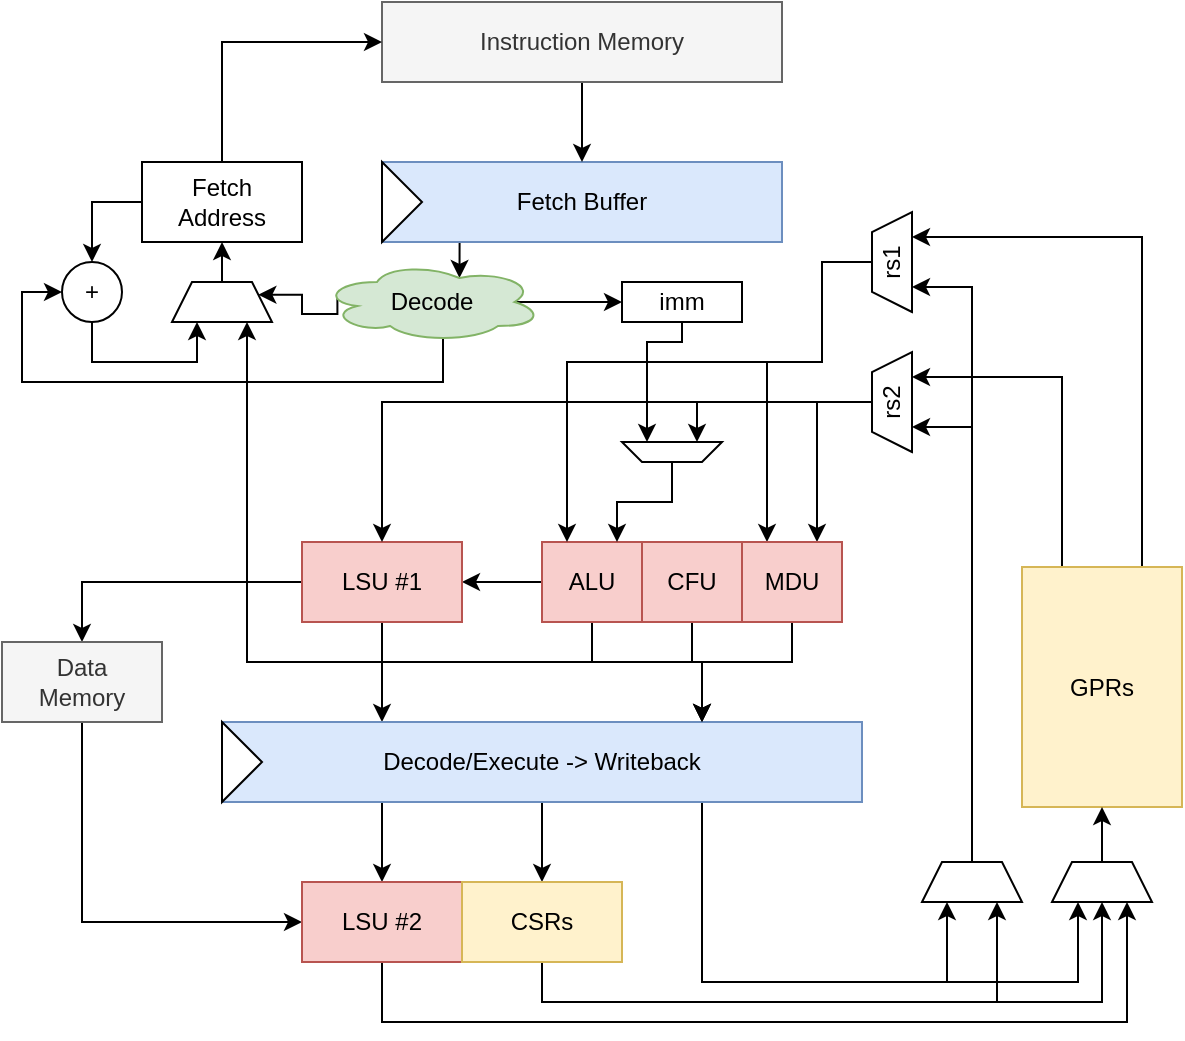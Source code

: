 <mxfile version="12.9.3" type="device"><diagram id="DWjMYuwy6gf_tgfMqih_" name="Page-1"><mxGraphModel dx="981" dy="569" grid="1" gridSize="10" guides="1" tooltips="1" connect="1" arrows="1" fold="1" page="1" pageScale="1" pageWidth="827" pageHeight="1169" math="0" shadow="0"><root><mxCell id="0"/><mxCell id="1" parent="0"/><mxCell id="CcxLnYQukJP2bd6Z-33q-19" style="edgeStyle=orthogonalEdgeStyle;rounded=0;orthogonalLoop=1;jettySize=auto;html=1;exitX=0.25;exitY=1;exitDx=0;exitDy=0;entryX=0.625;entryY=0.2;entryDx=0;entryDy=0;entryPerimeter=0;" parent="1" source="DYvt_DoqvT1Sjwncr5lH-1" target="CcxLnYQukJP2bd6Z-33q-10" edge="1"><mxGeometry relative="1" as="geometry"/></mxCell><mxCell id="DYvt_DoqvT1Sjwncr5lH-1" value="Fetch Buffer" style="rounded=0;whiteSpace=wrap;html=1;fillColor=#dae8fc;strokeColor=#6c8ebf;" parent="1" vertex="1"><mxGeometry x="320" y="120" width="200" height="40" as="geometry"/></mxCell><mxCell id="DYvt_DoqvT1Sjwncr5lH-5" style="edgeStyle=orthogonalEdgeStyle;rounded=0;orthogonalLoop=1;jettySize=auto;html=1;exitX=0.5;exitY=1;exitDx=0;exitDy=0;entryX=0.5;entryY=0;entryDx=0;entryDy=0;" parent="1" source="DYvt_DoqvT1Sjwncr5lH-2" target="DYvt_DoqvT1Sjwncr5lH-1" edge="1"><mxGeometry relative="1" as="geometry"/></mxCell><mxCell id="DYvt_DoqvT1Sjwncr5lH-2" value="Instruction Memory" style="rounded=0;whiteSpace=wrap;html=1;fillColor=#f5f5f5;strokeColor=#666666;fontColor=#333333;" parent="1" vertex="1"><mxGeometry x="320" y="40" width="200" height="40" as="geometry"/></mxCell><mxCell id="DYvt_DoqvT1Sjwncr5lH-4" style="edgeStyle=orthogonalEdgeStyle;rounded=0;orthogonalLoop=1;jettySize=auto;html=1;exitX=0.5;exitY=0;exitDx=0;exitDy=0;entryX=0;entryY=0.5;entryDx=0;entryDy=0;" parent="1" source="DYvt_DoqvT1Sjwncr5lH-3" target="DYvt_DoqvT1Sjwncr5lH-2" edge="1"><mxGeometry relative="1" as="geometry"/></mxCell><mxCell id="CcxLnYQukJP2bd6Z-33q-51" style="edgeStyle=orthogonalEdgeStyle;rounded=0;orthogonalLoop=1;jettySize=auto;html=1;exitX=0;exitY=0.5;exitDx=0;exitDy=0;entryX=0.5;entryY=0;entryDx=0;entryDy=0;" parent="1" source="DYvt_DoqvT1Sjwncr5lH-3" target="CcxLnYQukJP2bd6Z-33q-50" edge="1"><mxGeometry relative="1" as="geometry"/></mxCell><mxCell id="DYvt_DoqvT1Sjwncr5lH-3" value="Fetch&lt;br&gt;Address" style="rounded=0;whiteSpace=wrap;html=1;" parent="1" vertex="1"><mxGeometry x="200" y="120" width="80" height="40" as="geometry"/></mxCell><mxCell id="CcxLnYQukJP2bd6Z-33q-29" style="edgeStyle=orthogonalEdgeStyle;rounded=0;orthogonalLoop=1;jettySize=auto;html=1;exitX=0.5;exitY=1;exitDx=0;exitDy=0;entryX=0.75;entryY=0;entryDx=0;entryDy=0;" parent="1" source="CcxLnYQukJP2bd6Z-33q-1" target="CcxLnYQukJP2bd6Z-33q-22" edge="1"><mxGeometry relative="1" as="geometry"><Array as="points"><mxPoint x="425" y="370"/><mxPoint x="480" y="370"/></Array></mxGeometry></mxCell><mxCell id="CcxLnYQukJP2bd6Z-33q-54" style="edgeStyle=orthogonalEdgeStyle;rounded=0;orthogonalLoop=1;jettySize=auto;html=1;exitX=0.5;exitY=1;exitDx=0;exitDy=0;entryX=0.75;entryY=1;entryDx=0;entryDy=0;" parent="1" source="CcxLnYQukJP2bd6Z-33q-1" target="CcxLnYQukJP2bd6Z-33q-46" edge="1"><mxGeometry relative="1" as="geometry"/></mxCell><mxCell id="B0rn6lUvPJTINjVCSd-M-13" style="edgeStyle=orthogonalEdgeStyle;rounded=0;orthogonalLoop=1;jettySize=auto;html=1;exitX=0;exitY=0.5;exitDx=0;exitDy=0;entryX=1;entryY=0.5;entryDx=0;entryDy=0;" edge="1" parent="1" source="CcxLnYQukJP2bd6Z-33q-1" target="CcxLnYQukJP2bd6Z-33q-2"><mxGeometry relative="1" as="geometry"/></mxCell><mxCell id="CcxLnYQukJP2bd6Z-33q-1" value="ALU" style="rounded=0;whiteSpace=wrap;html=1;fillColor=#f8cecc;strokeColor=#b85450;" parent="1" vertex="1"><mxGeometry x="400" y="310" width="50" height="40" as="geometry"/></mxCell><mxCell id="CcxLnYQukJP2bd6Z-33q-4" style="edgeStyle=orthogonalEdgeStyle;rounded=0;orthogonalLoop=1;jettySize=auto;html=1;exitX=0;exitY=0.5;exitDx=0;exitDy=0;" parent="1" source="CcxLnYQukJP2bd6Z-33q-2" target="CcxLnYQukJP2bd6Z-33q-3" edge="1"><mxGeometry relative="1" as="geometry"/></mxCell><mxCell id="CcxLnYQukJP2bd6Z-33q-28" style="edgeStyle=orthogonalEdgeStyle;rounded=0;orthogonalLoop=1;jettySize=auto;html=1;exitX=0.5;exitY=1;exitDx=0;exitDy=0;entryX=0.25;entryY=0;entryDx=0;entryDy=0;" parent="1" source="CcxLnYQukJP2bd6Z-33q-2" target="CcxLnYQukJP2bd6Z-33q-22" edge="1"><mxGeometry relative="1" as="geometry"/></mxCell><mxCell id="CcxLnYQukJP2bd6Z-33q-2" value="LSU #1" style="rounded=0;whiteSpace=wrap;html=1;fillColor=#f8cecc;strokeColor=#b85450;" parent="1" vertex="1"><mxGeometry x="280" y="310" width="80" height="40" as="geometry"/></mxCell><mxCell id="CcxLnYQukJP2bd6Z-33q-26" style="edgeStyle=orthogonalEdgeStyle;rounded=0;orthogonalLoop=1;jettySize=auto;html=1;exitX=0.5;exitY=1;exitDx=0;exitDy=0;entryX=0;entryY=0.5;entryDx=0;entryDy=0;" parent="1" source="CcxLnYQukJP2bd6Z-33q-3" target="CcxLnYQukJP2bd6Z-33q-25" edge="1"><mxGeometry relative="1" as="geometry"/></mxCell><mxCell id="CcxLnYQukJP2bd6Z-33q-3" value="Data&lt;br&gt;Memory" style="rounded=0;whiteSpace=wrap;html=1;fillColor=#f5f5f5;strokeColor=#666666;fontColor=#333333;" parent="1" vertex="1"><mxGeometry x="130" y="360" width="80" height="40" as="geometry"/></mxCell><mxCell id="CcxLnYQukJP2bd6Z-33q-8" style="edgeStyle=orthogonalEdgeStyle;rounded=0;orthogonalLoop=1;jettySize=auto;html=1;exitX=0.25;exitY=0;exitDx=0;exitDy=0;entryX=0.75;entryY=1;entryDx=0;entryDy=0;" parent="1" source="CcxLnYQukJP2bd6Z-33q-5" target="CcxLnYQukJP2bd6Z-33q-7" edge="1"><mxGeometry relative="1" as="geometry"/></mxCell><mxCell id="CcxLnYQukJP2bd6Z-33q-9" style="edgeStyle=orthogonalEdgeStyle;rounded=0;orthogonalLoop=1;jettySize=auto;html=1;exitX=0.75;exitY=0;exitDx=0;exitDy=0;entryX=0.75;entryY=1;entryDx=0;entryDy=0;" parent="1" source="CcxLnYQukJP2bd6Z-33q-5" target="CcxLnYQukJP2bd6Z-33q-6" edge="1"><mxGeometry relative="1" as="geometry"/></mxCell><mxCell id="CcxLnYQukJP2bd6Z-33q-5" value="GPRs" style="rounded=0;whiteSpace=wrap;html=1;fillColor=#fff2cc;strokeColor=#d6b656;" parent="1" vertex="1"><mxGeometry x="640" y="322.5" width="80" height="120" as="geometry"/></mxCell><mxCell id="CcxLnYQukJP2bd6Z-33q-12" style="edgeStyle=orthogonalEdgeStyle;rounded=0;orthogonalLoop=1;jettySize=auto;html=1;exitX=0.5;exitY=0;exitDx=0;exitDy=0;entryX=0.25;entryY=0;entryDx=0;entryDy=0;" parent="1" source="CcxLnYQukJP2bd6Z-33q-6" target="CcxLnYQukJP2bd6Z-33q-1" edge="1"><mxGeometry relative="1" as="geometry"><Array as="points"><mxPoint x="540" y="170"/><mxPoint x="540" y="220"/><mxPoint x="413" y="220"/></Array></mxGeometry></mxCell><mxCell id="B0rn6lUvPJTINjVCSd-M-7" style="edgeStyle=orthogonalEdgeStyle;rounded=0;orthogonalLoop=1;jettySize=auto;html=1;exitX=0.5;exitY=0;exitDx=0;exitDy=0;entryX=0.25;entryY=0;entryDx=0;entryDy=0;" edge="1" parent="1" source="CcxLnYQukJP2bd6Z-33q-6" target="B0rn6lUvPJTINjVCSd-M-1"><mxGeometry relative="1" as="geometry"><Array as="points"><mxPoint x="540" y="170"/><mxPoint x="540" y="220"/><mxPoint x="513" y="220"/></Array></mxGeometry></mxCell><mxCell id="CcxLnYQukJP2bd6Z-33q-6" value="rs1" style="shape=trapezoid;perimeter=trapezoidPerimeter;whiteSpace=wrap;html=1;rotation=-90;" parent="1" vertex="1"><mxGeometry x="550" y="160" width="50" height="20" as="geometry"/></mxCell><mxCell id="CcxLnYQukJP2bd6Z-33q-17" style="edgeStyle=orthogonalEdgeStyle;rounded=0;orthogonalLoop=1;jettySize=auto;html=1;exitX=0.5;exitY=0;exitDx=0;exitDy=0;entryX=0.25;entryY=1;entryDx=0;entryDy=0;" parent="1" source="CcxLnYQukJP2bd6Z-33q-7" target="CcxLnYQukJP2bd6Z-33q-13" edge="1"><mxGeometry relative="1" as="geometry"><Array as="points"><mxPoint x="478" y="240"/></Array></mxGeometry></mxCell><mxCell id="B0rn6lUvPJTINjVCSd-M-6" style="edgeStyle=orthogonalEdgeStyle;rounded=0;orthogonalLoop=1;jettySize=auto;html=1;exitX=0.5;exitY=0;exitDx=0;exitDy=0;entryX=0.75;entryY=0;entryDx=0;entryDy=0;" edge="1" parent="1" source="CcxLnYQukJP2bd6Z-33q-7" target="B0rn6lUvPJTINjVCSd-M-1"><mxGeometry relative="1" as="geometry"/></mxCell><mxCell id="B0rn6lUvPJTINjVCSd-M-11" style="edgeStyle=orthogonalEdgeStyle;rounded=0;orthogonalLoop=1;jettySize=auto;html=1;exitX=0.5;exitY=0;exitDx=0;exitDy=0;" edge="1" parent="1" source="CcxLnYQukJP2bd6Z-33q-7" target="CcxLnYQukJP2bd6Z-33q-2"><mxGeometry relative="1" as="geometry"/></mxCell><mxCell id="CcxLnYQukJP2bd6Z-33q-7" value="rs2" style="shape=trapezoid;perimeter=trapezoidPerimeter;whiteSpace=wrap;html=1;rotation=-90;" parent="1" vertex="1"><mxGeometry x="550" y="230" width="50" height="20" as="geometry"/></mxCell><mxCell id="CcxLnYQukJP2bd6Z-33q-53" style="edgeStyle=orthogonalEdgeStyle;rounded=0;orthogonalLoop=1;jettySize=auto;html=1;exitX=0.55;exitY=0.95;exitDx=0;exitDy=0;exitPerimeter=0;entryX=0;entryY=0.5;entryDx=0;entryDy=0;" parent="1" source="CcxLnYQukJP2bd6Z-33q-10" target="CcxLnYQukJP2bd6Z-33q-50" edge="1"><mxGeometry relative="1" as="geometry"><Array as="points"><mxPoint x="351" y="230"/><mxPoint x="140" y="230"/><mxPoint x="140" y="185"/></Array></mxGeometry></mxCell><mxCell id="CcxLnYQukJP2bd6Z-33q-55" style="edgeStyle=orthogonalEdgeStyle;rounded=0;orthogonalLoop=1;jettySize=auto;html=1;exitX=0.07;exitY=0.4;exitDx=0;exitDy=0;exitPerimeter=0;entryX=1;entryY=0.25;entryDx=0;entryDy=0;" parent="1" source="CcxLnYQukJP2bd6Z-33q-10" target="CcxLnYQukJP2bd6Z-33q-46" edge="1"><mxGeometry relative="1" as="geometry"><Array as="points"><mxPoint x="280" y="196"/><mxPoint x="280" y="186"/></Array></mxGeometry></mxCell><mxCell id="B0rn6lUvPJTINjVCSd-M-10" style="edgeStyle=orthogonalEdgeStyle;rounded=0;orthogonalLoop=1;jettySize=auto;html=1;exitX=0.875;exitY=0.5;exitDx=0;exitDy=0;exitPerimeter=0;entryX=0;entryY=0.5;entryDx=0;entryDy=0;" edge="1" parent="1" source="CcxLnYQukJP2bd6Z-33q-10" target="CcxLnYQukJP2bd6Z-33q-11"><mxGeometry relative="1" as="geometry"/></mxCell><mxCell id="CcxLnYQukJP2bd6Z-33q-10" value="Decode" style="ellipse;shape=cloud;whiteSpace=wrap;html=1;fillColor=#d5e8d4;strokeColor=#82b366;" parent="1" vertex="1"><mxGeometry x="290" y="170" width="110" height="40" as="geometry"/></mxCell><mxCell id="CcxLnYQukJP2bd6Z-33q-16" style="edgeStyle=orthogonalEdgeStyle;rounded=0;orthogonalLoop=1;jettySize=auto;html=1;exitX=0.5;exitY=1;exitDx=0;exitDy=0;entryX=0.75;entryY=1;entryDx=0;entryDy=0;" parent="1" source="CcxLnYQukJP2bd6Z-33q-11" target="CcxLnYQukJP2bd6Z-33q-13" edge="1"><mxGeometry relative="1" as="geometry"><Array as="points"><mxPoint x="470" y="210"/><mxPoint x="453" y="210"/></Array></mxGeometry></mxCell><mxCell id="CcxLnYQukJP2bd6Z-33q-11" value="imm" style="rounded=0;whiteSpace=wrap;html=1;" parent="1" vertex="1"><mxGeometry x="440" y="180" width="60" height="20" as="geometry"/></mxCell><mxCell id="B0rn6lUvPJTINjVCSd-M-2" style="edgeStyle=orthogonalEdgeStyle;rounded=0;orthogonalLoop=1;jettySize=auto;html=1;exitX=0.5;exitY=0;exitDx=0;exitDy=0;entryX=0.75;entryY=0;entryDx=0;entryDy=0;" edge="1" parent="1" source="CcxLnYQukJP2bd6Z-33q-13" target="CcxLnYQukJP2bd6Z-33q-1"><mxGeometry relative="1" as="geometry"><Array as="points"><mxPoint x="465" y="290"/><mxPoint x="438" y="290"/></Array></mxGeometry></mxCell><mxCell id="CcxLnYQukJP2bd6Z-33q-13" value="" style="shape=trapezoid;perimeter=trapezoidPerimeter;whiteSpace=wrap;html=1;rotation=-180;" parent="1" vertex="1"><mxGeometry x="440" y="260" width="50" height="10" as="geometry"/></mxCell><mxCell id="CcxLnYQukJP2bd6Z-33q-27" style="edgeStyle=orthogonalEdgeStyle;rounded=0;orthogonalLoop=1;jettySize=auto;html=1;exitX=0.25;exitY=1;exitDx=0;exitDy=0;entryX=0.5;entryY=0;entryDx=0;entryDy=0;" parent="1" source="CcxLnYQukJP2bd6Z-33q-22" target="CcxLnYQukJP2bd6Z-33q-25" edge="1"><mxGeometry relative="1" as="geometry"/></mxCell><mxCell id="CcxLnYQukJP2bd6Z-33q-32" style="edgeStyle=orthogonalEdgeStyle;rounded=0;orthogonalLoop=1;jettySize=auto;html=1;exitX=0.5;exitY=1;exitDx=0;exitDy=0;" parent="1" source="CcxLnYQukJP2bd6Z-33q-22" target="CcxLnYQukJP2bd6Z-33q-31" edge="1"><mxGeometry relative="1" as="geometry"/></mxCell><mxCell id="CcxLnYQukJP2bd6Z-33q-35" style="edgeStyle=orthogonalEdgeStyle;rounded=0;orthogonalLoop=1;jettySize=auto;html=1;exitX=0.75;exitY=1;exitDx=0;exitDy=0;entryX=0.25;entryY=1;entryDx=0;entryDy=0;" parent="1" source="CcxLnYQukJP2bd6Z-33q-22" target="CcxLnYQukJP2bd6Z-33q-33" edge="1"><mxGeometry relative="1" as="geometry"><Array as="points"><mxPoint x="480" y="530"/><mxPoint x="668" y="530"/><mxPoint x="668" y="490"/></Array></mxGeometry></mxCell><mxCell id="CcxLnYQukJP2bd6Z-33q-42" style="edgeStyle=orthogonalEdgeStyle;rounded=0;orthogonalLoop=1;jettySize=auto;html=1;exitX=0.75;exitY=1;exitDx=0;exitDy=0;entryX=0.25;entryY=1;entryDx=0;entryDy=0;" parent="1" source="CcxLnYQukJP2bd6Z-33q-22" target="CcxLnYQukJP2bd6Z-33q-41" edge="1"><mxGeometry relative="1" as="geometry"><Array as="points"><mxPoint x="480" y="530"/><mxPoint x="603" y="530"/></Array></mxGeometry></mxCell><mxCell id="CcxLnYQukJP2bd6Z-33q-22" value="Decode/Execute -&amp;gt; Writeback" style="rounded=0;whiteSpace=wrap;html=1;fillColor=#dae8fc;strokeColor=#6c8ebf;" parent="1" vertex="1"><mxGeometry x="240" y="400" width="320" height="40" as="geometry"/></mxCell><mxCell id="CcxLnYQukJP2bd6Z-33q-23" value="" style="triangle;whiteSpace=wrap;html=1;" parent="1" vertex="1"><mxGeometry x="320" y="120" width="20" height="40" as="geometry"/></mxCell><mxCell id="CcxLnYQukJP2bd6Z-33q-24" value="" style="triangle;whiteSpace=wrap;html=1;" parent="1" vertex="1"><mxGeometry x="240" y="400" width="20" height="40" as="geometry"/></mxCell><mxCell id="CcxLnYQukJP2bd6Z-33q-57" style="edgeStyle=orthogonalEdgeStyle;rounded=0;orthogonalLoop=1;jettySize=auto;html=1;exitX=0.5;exitY=1;exitDx=0;exitDy=0;entryX=0.75;entryY=1;entryDx=0;entryDy=0;" parent="1" source="CcxLnYQukJP2bd6Z-33q-25" target="CcxLnYQukJP2bd6Z-33q-33" edge="1"><mxGeometry relative="1" as="geometry"><Array as="points"><mxPoint x="320" y="550"/><mxPoint x="693" y="550"/></Array></mxGeometry></mxCell><mxCell id="CcxLnYQukJP2bd6Z-33q-25" value="LSU #2" style="rounded=0;whiteSpace=wrap;html=1;fillColor=#f8cecc;strokeColor=#b85450;" parent="1" vertex="1"><mxGeometry x="280" y="480" width="80" height="40" as="geometry"/></mxCell><mxCell id="CcxLnYQukJP2bd6Z-33q-38" style="edgeStyle=orthogonalEdgeStyle;rounded=0;orthogonalLoop=1;jettySize=auto;html=1;exitX=0.5;exitY=1;exitDx=0;exitDy=0;entryX=0.5;entryY=1;entryDx=0;entryDy=0;" parent="1" source="CcxLnYQukJP2bd6Z-33q-31" target="CcxLnYQukJP2bd6Z-33q-33" edge="1"><mxGeometry relative="1" as="geometry"/></mxCell><mxCell id="CcxLnYQukJP2bd6Z-33q-43" style="edgeStyle=orthogonalEdgeStyle;rounded=0;orthogonalLoop=1;jettySize=auto;html=1;exitX=0.5;exitY=1;exitDx=0;exitDy=0;entryX=0.75;entryY=1;entryDx=0;entryDy=0;" parent="1" source="CcxLnYQukJP2bd6Z-33q-31" target="CcxLnYQukJP2bd6Z-33q-41" edge="1"><mxGeometry relative="1" as="geometry"/></mxCell><mxCell id="CcxLnYQukJP2bd6Z-33q-31" value="CSRs" style="rounded=0;whiteSpace=wrap;html=1;fillColor=#fff2cc;strokeColor=#d6b656;" parent="1" vertex="1"><mxGeometry x="360" y="480" width="80" height="40" as="geometry"/></mxCell><mxCell id="CcxLnYQukJP2bd6Z-33q-34" style="edgeStyle=orthogonalEdgeStyle;rounded=0;orthogonalLoop=1;jettySize=auto;html=1;exitX=0.5;exitY=0;exitDx=0;exitDy=0;entryX=0.5;entryY=1;entryDx=0;entryDy=0;" parent="1" source="CcxLnYQukJP2bd6Z-33q-33" target="CcxLnYQukJP2bd6Z-33q-5" edge="1"><mxGeometry relative="1" as="geometry"/></mxCell><mxCell id="CcxLnYQukJP2bd6Z-33q-33" value="" style="shape=trapezoid;perimeter=trapezoidPerimeter;whiteSpace=wrap;html=1;rotation=0;" parent="1" vertex="1"><mxGeometry x="655" y="470" width="50" height="20" as="geometry"/></mxCell><mxCell id="CcxLnYQukJP2bd6Z-33q-44" style="edgeStyle=orthogonalEdgeStyle;rounded=0;orthogonalLoop=1;jettySize=auto;html=1;exitX=0.5;exitY=0;exitDx=0;exitDy=0;entryX=0.25;entryY=1;entryDx=0;entryDy=0;" parent="1" source="CcxLnYQukJP2bd6Z-33q-41" target="CcxLnYQukJP2bd6Z-33q-7" edge="1"><mxGeometry relative="1" as="geometry"/></mxCell><mxCell id="CcxLnYQukJP2bd6Z-33q-45" style="edgeStyle=orthogonalEdgeStyle;rounded=0;orthogonalLoop=1;jettySize=auto;html=1;exitX=0.5;exitY=0;exitDx=0;exitDy=0;entryX=0.25;entryY=1;entryDx=0;entryDy=0;" parent="1" source="CcxLnYQukJP2bd6Z-33q-41" target="CcxLnYQukJP2bd6Z-33q-6" edge="1"><mxGeometry relative="1" as="geometry"/></mxCell><mxCell id="CcxLnYQukJP2bd6Z-33q-41" value="" style="shape=trapezoid;perimeter=trapezoidPerimeter;whiteSpace=wrap;html=1;rotation=0;" parent="1" vertex="1"><mxGeometry x="590" y="470" width="50" height="20" as="geometry"/></mxCell><mxCell id="CcxLnYQukJP2bd6Z-33q-49" style="edgeStyle=orthogonalEdgeStyle;rounded=0;orthogonalLoop=1;jettySize=auto;html=1;exitX=0.5;exitY=0;exitDx=0;exitDy=0;entryX=0.5;entryY=1;entryDx=0;entryDy=0;" parent="1" source="CcxLnYQukJP2bd6Z-33q-46" target="DYvt_DoqvT1Sjwncr5lH-3" edge="1"><mxGeometry relative="1" as="geometry"/></mxCell><mxCell id="CcxLnYQukJP2bd6Z-33q-46" value="" style="shape=trapezoid;perimeter=trapezoidPerimeter;whiteSpace=wrap;html=1;rotation=0;" parent="1" vertex="1"><mxGeometry x="215" y="180" width="50" height="20" as="geometry"/></mxCell><mxCell id="CcxLnYQukJP2bd6Z-33q-52" style="edgeStyle=orthogonalEdgeStyle;rounded=0;orthogonalLoop=1;jettySize=auto;html=1;exitX=0.5;exitY=1;exitDx=0;exitDy=0;entryX=0.25;entryY=1;entryDx=0;entryDy=0;" parent="1" source="CcxLnYQukJP2bd6Z-33q-50" target="CcxLnYQukJP2bd6Z-33q-46" edge="1"><mxGeometry relative="1" as="geometry"/></mxCell><mxCell id="CcxLnYQukJP2bd6Z-33q-50" value="+" style="ellipse;whiteSpace=wrap;html=1;aspect=fixed;" parent="1" vertex="1"><mxGeometry x="160" y="170" width="30" height="30" as="geometry"/></mxCell><mxCell id="B0rn6lUvPJTINjVCSd-M-15" style="edgeStyle=orthogonalEdgeStyle;rounded=0;orthogonalLoop=1;jettySize=auto;html=1;exitX=0.5;exitY=1;exitDx=0;exitDy=0;entryX=0.75;entryY=0;entryDx=0;entryDy=0;" edge="1" parent="1" source="B0rn6lUvPJTINjVCSd-M-1" target="CcxLnYQukJP2bd6Z-33q-22"><mxGeometry relative="1" as="geometry"><Array as="points"><mxPoint x="525" y="370"/><mxPoint x="480" y="370"/></Array></mxGeometry></mxCell><mxCell id="B0rn6lUvPJTINjVCSd-M-1" value="MDU" style="rounded=0;whiteSpace=wrap;html=1;fillColor=#f8cecc;strokeColor=#b85450;" vertex="1" parent="1"><mxGeometry x="500" y="310" width="50" height="40" as="geometry"/></mxCell><mxCell id="B0rn6lUvPJTINjVCSd-M-14" style="edgeStyle=orthogonalEdgeStyle;rounded=0;orthogonalLoop=1;jettySize=auto;html=1;exitX=0.5;exitY=1;exitDx=0;exitDy=0;entryX=0.75;entryY=0;entryDx=0;entryDy=0;" edge="1" parent="1" source="B0rn6lUvPJTINjVCSd-M-4" target="CcxLnYQukJP2bd6Z-33q-22"><mxGeometry relative="1" as="geometry"><Array as="points"><mxPoint x="475" y="370"/><mxPoint x="480" y="370"/></Array></mxGeometry></mxCell><mxCell id="B0rn6lUvPJTINjVCSd-M-4" value="CFU" style="rounded=0;whiteSpace=wrap;html=1;fillColor=#f8cecc;strokeColor=#b85450;" vertex="1" parent="1"><mxGeometry x="450" y="310" width="50" height="40" as="geometry"/></mxCell></root></mxGraphModel></diagram></mxfile>